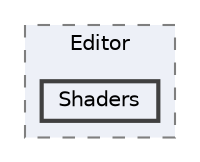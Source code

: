 digraph "external/spine-runtimes/spine-unity/Assets/Spine/Editor/spine-unity/Editor/Shaders"
{
 // LATEX_PDF_SIZE
  bgcolor="transparent";
  edge [fontname=Helvetica,fontsize=10,labelfontname=Helvetica,labelfontsize=10];
  node [fontname=Helvetica,fontsize=10,shape=box,height=0.2,width=0.4];
  compound=true
  subgraph clusterdir_b60443c2e6a0f80981895f45b59bc9fc {
    graph [ bgcolor="#edf0f7", pencolor="grey50", label="Editor", fontname=Helvetica,fontsize=10 style="filled,dashed", URL="dir_b60443c2e6a0f80981895f45b59bc9fc.html",tooltip=""]
  dir_a1e220cba42d017fae3e4e9af978d72e [label="Shaders", fillcolor="#edf0f7", color="grey25", style="filled,bold", URL="dir_a1e220cba42d017fae3e4e9af978d72e.html",tooltip=""];
  }
}

